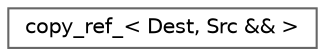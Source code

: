 digraph "Graphical Class Hierarchy"
{
 // LATEX_PDF_SIZE
  bgcolor="transparent";
  edge [fontname=Helvetica,fontsize=10,labelfontname=Helvetica,labelfontsize=10];
  node [fontname=Helvetica,fontsize=10,shape=box,height=0.2,width=0.4];
  rankdir="LR";
  Node0 [id="Node000000",label="copy_ref_\< Dest, Src && \>",height=0.2,width=0.4,color="grey40", fillcolor="white", style="filled",URL="$structcopy__ref___3_01_dest_00_01_src_01_6_6_01_4.html",tooltip=" "];
}
